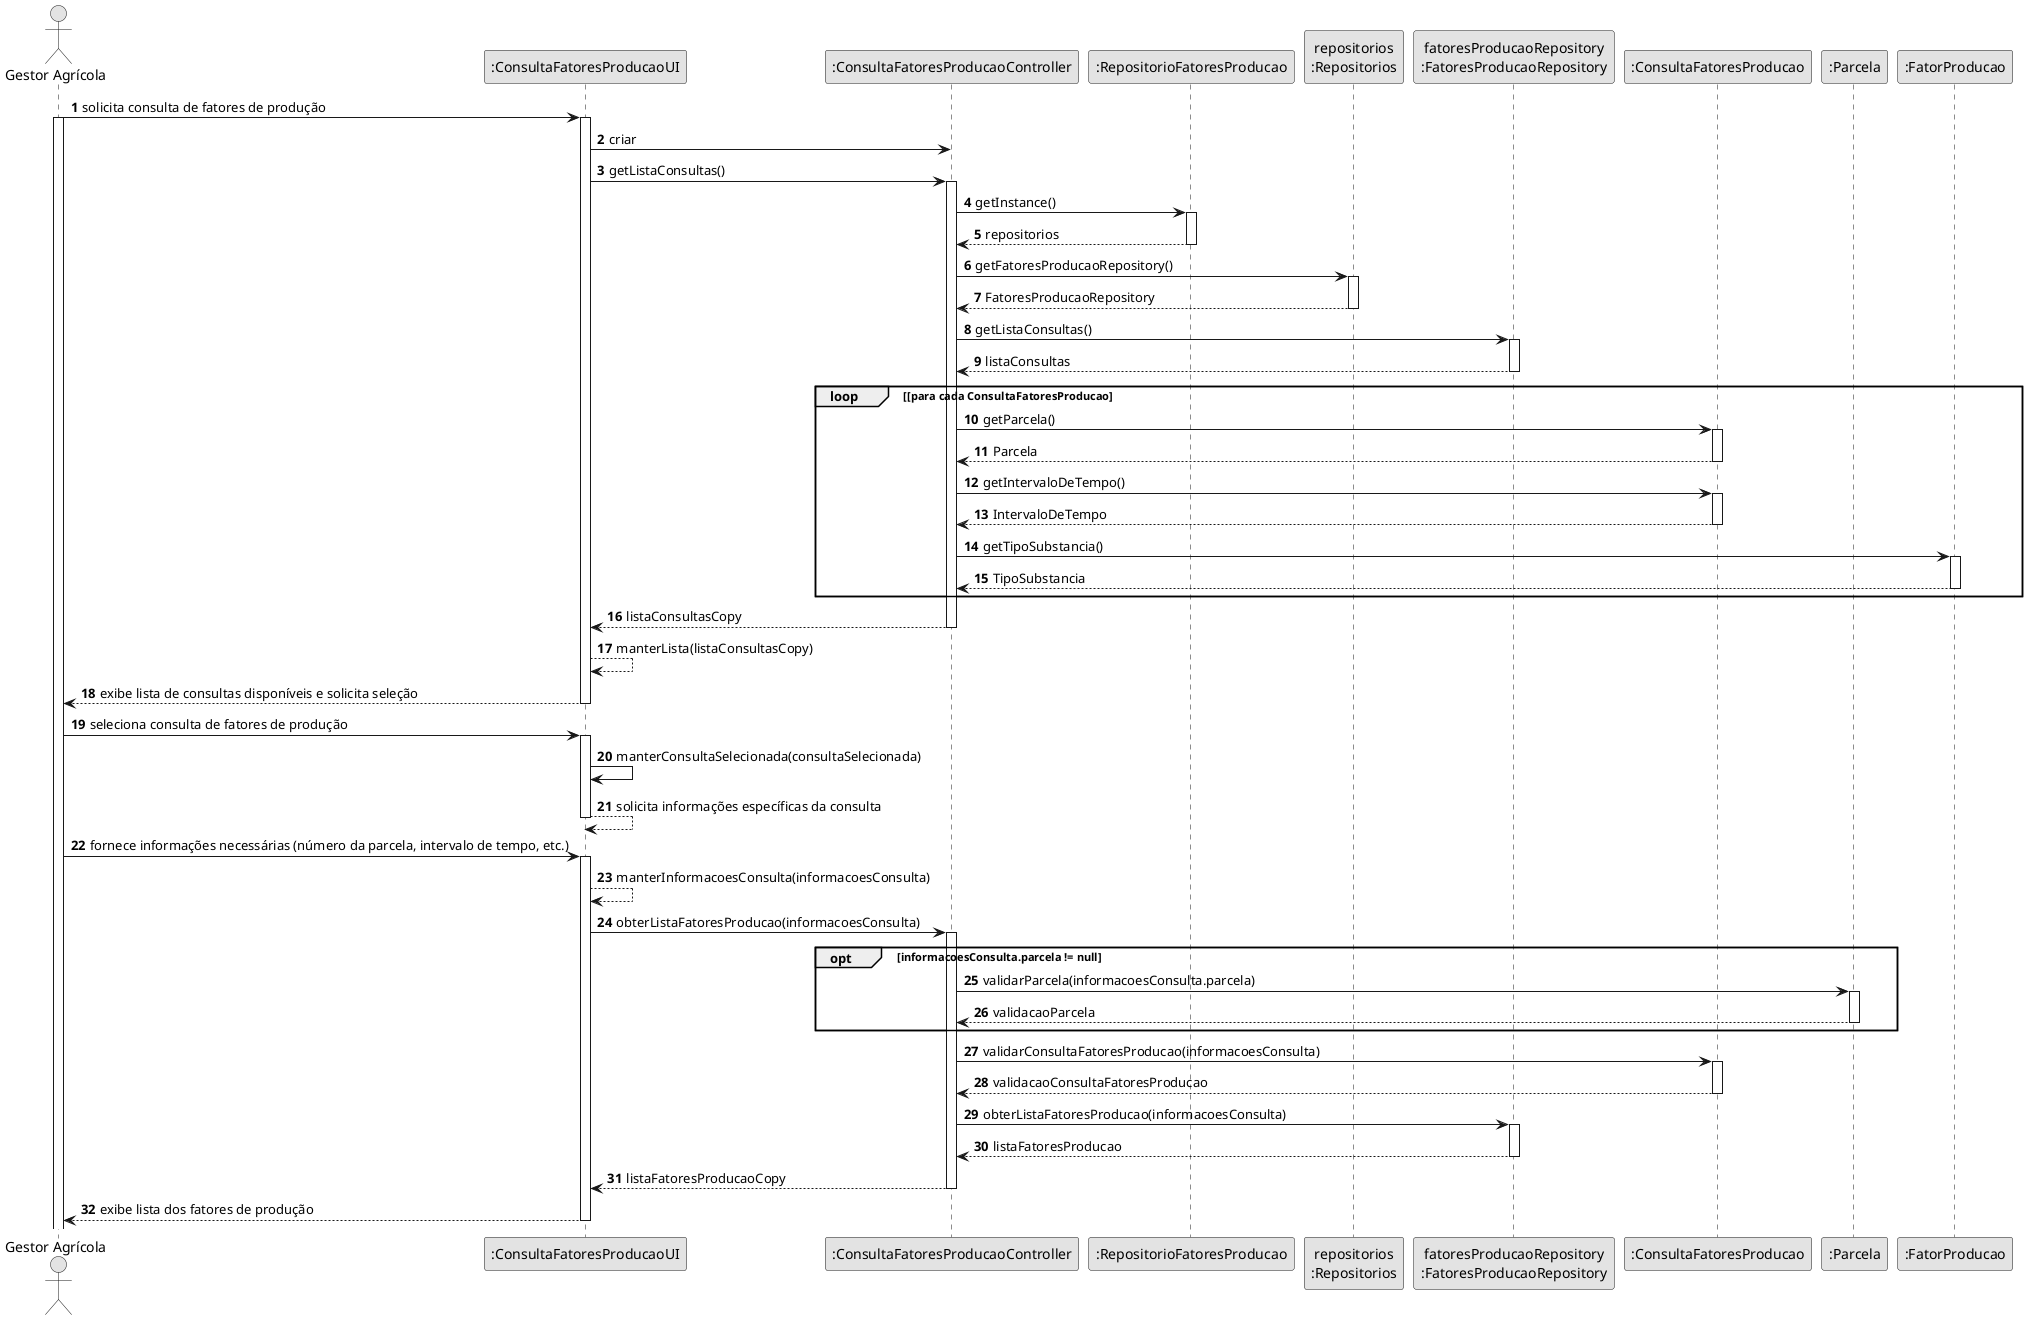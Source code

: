 @startuml
skinparam monochrome true
skinparam packageStyle rectangle
skinparam shadowing false

autonumber

actor "Gestor Agrícola" as Gestor
participant ":ConsultaFatoresProducaoUI" as UI
participant ":ConsultaFatoresProducaoController" as CTRL
participant ":RepositorioFatoresProducao" as Repository
participant "repositorios\n:Repositorios" as PLAT
participant "fatoresProducaoRepository\n:FatoresProducaoRepository" as FatoresProducaoRepository
participant ":ConsultaFatoresProducao" as ConsultaFatoresProducao
participant ":Parcela" as Parcela
participant ":FatorProducao" as FatorProducao

Gestor -> UI : solicita consulta de fatores de produção
activate Gestor
activate UI

    UI -> CTRL : criar

        UI -> CTRL : getListaConsultas()
        activate CTRL

            CTRL -> Repository : getInstance()
            activate Repository

            Repository --> CTRL : repositorios
            deactivate Repository

            CTRL -> PLAT : getFatoresProducaoRepository()
            activate PLAT

            PLAT --> CTRL : FatoresProducaoRepository
            deactivate PLAT

            CTRL -> FatoresProducaoRepository : getListaConsultas()
            activate FatoresProducaoRepository

            FatoresProducaoRepository --> CTRL : listaConsultas
            deactivate FatoresProducaoRepository

            loop [para cada ConsultaFatoresProducao

                CTRL -> ConsultaFatoresProducao : getParcela()
                activate ConsultaFatoresProducao

                ConsultaFatoresProducao --> CTRL : Parcela
                deactivate ConsultaFatoresProducao

                CTRL -> ConsultaFatoresProducao : getIntervaloDeTempo()
                activate ConsultaFatoresProducao

                ConsultaFatoresProducao --> CTRL : IntervaloDeTempo
                deactivate ConsultaFatoresProducao

                CTRL -> FatorProducao : getTipoSubstancia()
                activate FatorProducao

                FatorProducao --> CTRL : TipoSubstancia
                deactivate FatorProducao

            end

        CTRL --> UI : listaConsultasCopy
        deactivate CTRL

        UI --> UI : manterLista(listaConsultasCopy)

    UI --> Gestor : exibe lista de consultas disponíveis e solicita seleção
    deactivate UI

    Gestor -> UI : seleciona consulta de fatores de produção
    activate UI

    UI -> UI : manterConsultaSelecionada(consultaSelecionada)

    UI --> UI : solicita informações específicas da consulta
    deactivate UI

    Gestor -> UI : fornece informações necessárias (número da parcela, intervalo de tempo, etc.)
    activate UI

    UI --> UI : manterInformacoesConsulta(informacoesConsulta)

    UI -> CTRL : obterListaFatoresProducao(informacoesConsulta)
    activate CTRL

        opt informacoesConsulta.parcela != null
            CTRL -> Parcela : validarParcela(informacoesConsulta.parcela)
            activate Parcela
            Parcela --> CTRL : validacaoParcela
            deactivate Parcela
        end

        CTRL -> ConsultaFatoresProducao : validarConsultaFatoresProducao(informacoesConsulta)
        activate ConsultaFatoresProducao
        ConsultaFatoresProducao --> CTRL : validacaoConsultaFatoresProducao
        deactivate ConsultaFatoresProducao

        CTRL -> FatoresProducaoRepository : obterListaFatoresProducao(informacoesConsulta)
        activate FatoresProducaoRepository
        FatoresProducaoRepository --> CTRL : listaFatoresProducao
        deactivate FatoresProducaoRepository

    CTRL --> UI : listaFatoresProducaoCopy
    deactivate CTRL

    UI --> Gestor : exibe lista dos fatores de produção
    deactivate UI

@enduml
